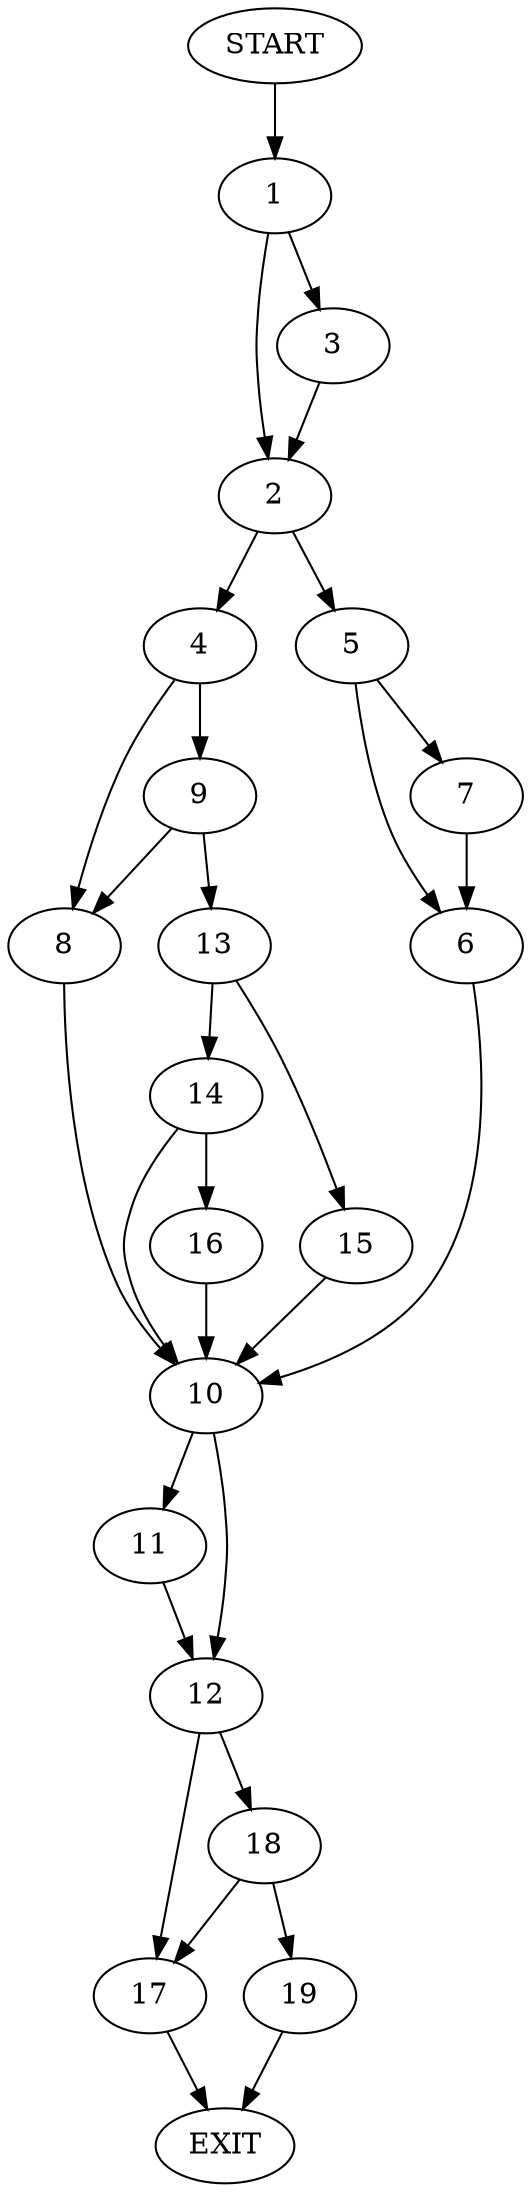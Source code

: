 digraph {
0 [label="START"]
20 [label="EXIT"]
0 -> 1
1 -> 2
1 -> 3
3 -> 2
2 -> 4
2 -> 5
5 -> 6
5 -> 7
4 -> 8
4 -> 9
7 -> 6
6 -> 10
10 -> 11
10 -> 12
9 -> 13
9 -> 8
8 -> 10
13 -> 14
13 -> 15
15 -> 10
14 -> 10
14 -> 16
16 -> 10
12 -> 17
12 -> 18
11 -> 12
18 -> 17
18 -> 19
17 -> 20
19 -> 20
}
